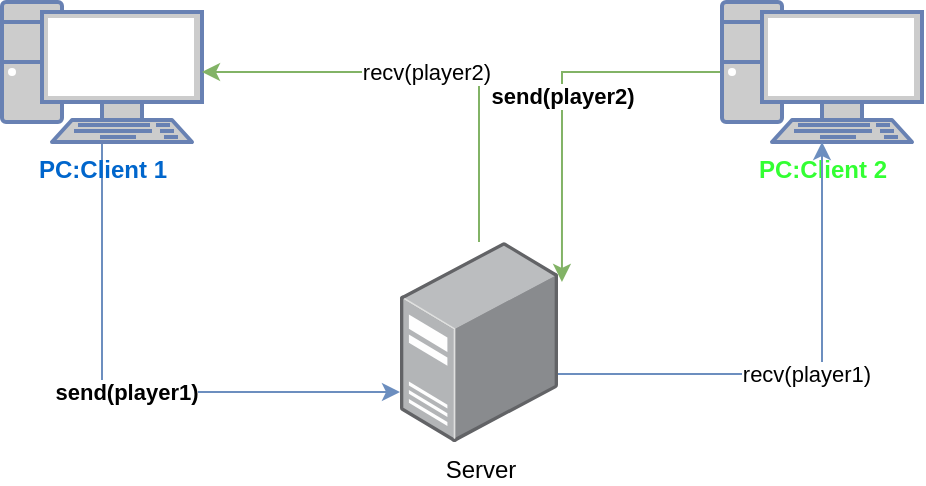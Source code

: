 <mxfile version="10.6.5" type="device"><diagram id="pJsFUBNxpPC3CEt0-rTk" name="Page-1"><mxGraphModel dx="778" dy="521" grid="1" gridSize="10" guides="1" tooltips="1" connect="1" arrows="1" fold="1" page="1" pageScale="1" pageWidth="850" pageHeight="1100" math="0" shadow="0"><root><mxCell id="0"/><mxCell id="1" parent="0"/><mxCell id="7nKrIcuGBsKd_jemCd7l-9" value="send(player1)" style="edgeStyle=orthogonalEdgeStyle;rounded=0;orthogonalLoop=1;jettySize=auto;html=1;exitX=0.5;exitY=1;exitDx=0;exitDy=0;exitPerimeter=0;entryX=0;entryY=0.75;entryDx=0;entryDy=0;entryPerimeter=0;fillColor=#dae8fc;strokeColor=#6c8ebf;fontStyle=1" edge="1" parent="1" source="7nKrIcuGBsKd_jemCd7l-1" target="7nKrIcuGBsKd_jemCd7l-8"><mxGeometry relative="1" as="geometry"/></mxCell><mxCell id="7nKrIcuGBsKd_jemCd7l-1" value="PC:Client 1" style="fontColor=#0066CC;verticalAlign=top;verticalLabelPosition=bottom;labelPosition=center;align=center;html=1;outlineConnect=0;fillColor=#CCCCCC;strokeColor=#6881B3;gradientColor=none;gradientDirection=north;strokeWidth=2;shape=mxgraph.networks.pc;fontStyle=1" vertex="1" parent="1"><mxGeometry x="120" y="80" width="100" height="70" as="geometry"/></mxCell><mxCell id="7nKrIcuGBsKd_jemCd7l-11" value="send(player2)" style="edgeStyle=orthogonalEdgeStyle;rounded=0;orthogonalLoop=1;jettySize=auto;html=1;entryX=1.025;entryY=0.2;entryDx=0;entryDy=0;entryPerimeter=0;fillColor=#d5e8d4;strokeColor=#82b366;fontStyle=1" edge="1" parent="1" source="7nKrIcuGBsKd_jemCd7l-2" target="7nKrIcuGBsKd_jemCd7l-8"><mxGeometry relative="1" as="geometry"><Array as="points"><mxPoint x="400" y="115"/></Array></mxGeometry></mxCell><mxCell id="7nKrIcuGBsKd_jemCd7l-2" value="&lt;font color=&quot;#33FF33&quot;&gt;PC:Client 2&lt;/font&gt;" style="fontColor=#0066CC;verticalAlign=top;verticalLabelPosition=bottom;labelPosition=center;align=center;html=1;outlineConnect=0;fillColor=#CCCCCC;strokeColor=#6881B3;gradientColor=none;gradientDirection=north;strokeWidth=2;shape=mxgraph.networks.pc;fontStyle=1" vertex="1" parent="1"><mxGeometry x="480" y="80" width="100" height="70" as="geometry"/></mxCell><mxCell id="7nKrIcuGBsKd_jemCd7l-10" value="recv(player1)" style="edgeStyle=orthogonalEdgeStyle;rounded=0;orthogonalLoop=1;jettySize=auto;html=1;exitX=1;exitY=0.66;exitDx=0;exitDy=0;exitPerimeter=0;fillColor=#dae8fc;strokeColor=#6c8ebf;" edge="1" parent="1" source="7nKrIcuGBsKd_jemCd7l-8" target="7nKrIcuGBsKd_jemCd7l-2"><mxGeometry relative="1" as="geometry"/></mxCell><mxCell id="7nKrIcuGBsKd_jemCd7l-12" value="recv(player2)" style="edgeStyle=orthogonalEdgeStyle;rounded=0;orthogonalLoop=1;jettySize=auto;html=1;entryX=1;entryY=0.5;entryDx=0;entryDy=0;entryPerimeter=0;fillColor=#d5e8d4;strokeColor=#82b366;" edge="1" parent="1" source="7nKrIcuGBsKd_jemCd7l-8" target="7nKrIcuGBsKd_jemCd7l-1"><mxGeometry relative="1" as="geometry"><Array as="points"><mxPoint x="359" y="115"/></Array></mxGeometry></mxCell><mxCell id="7nKrIcuGBsKd_jemCd7l-8" value="Server" style="points=[];aspect=fixed;html=1;align=center;shadow=0;dashed=0;image;image=img/lib/allied_telesis/computer_and_terminals/Server_Desktop.svg;" vertex="1" parent="1"><mxGeometry x="319" y="200" width="79" height="100" as="geometry"/></mxCell></root></mxGraphModel></diagram></mxfile>